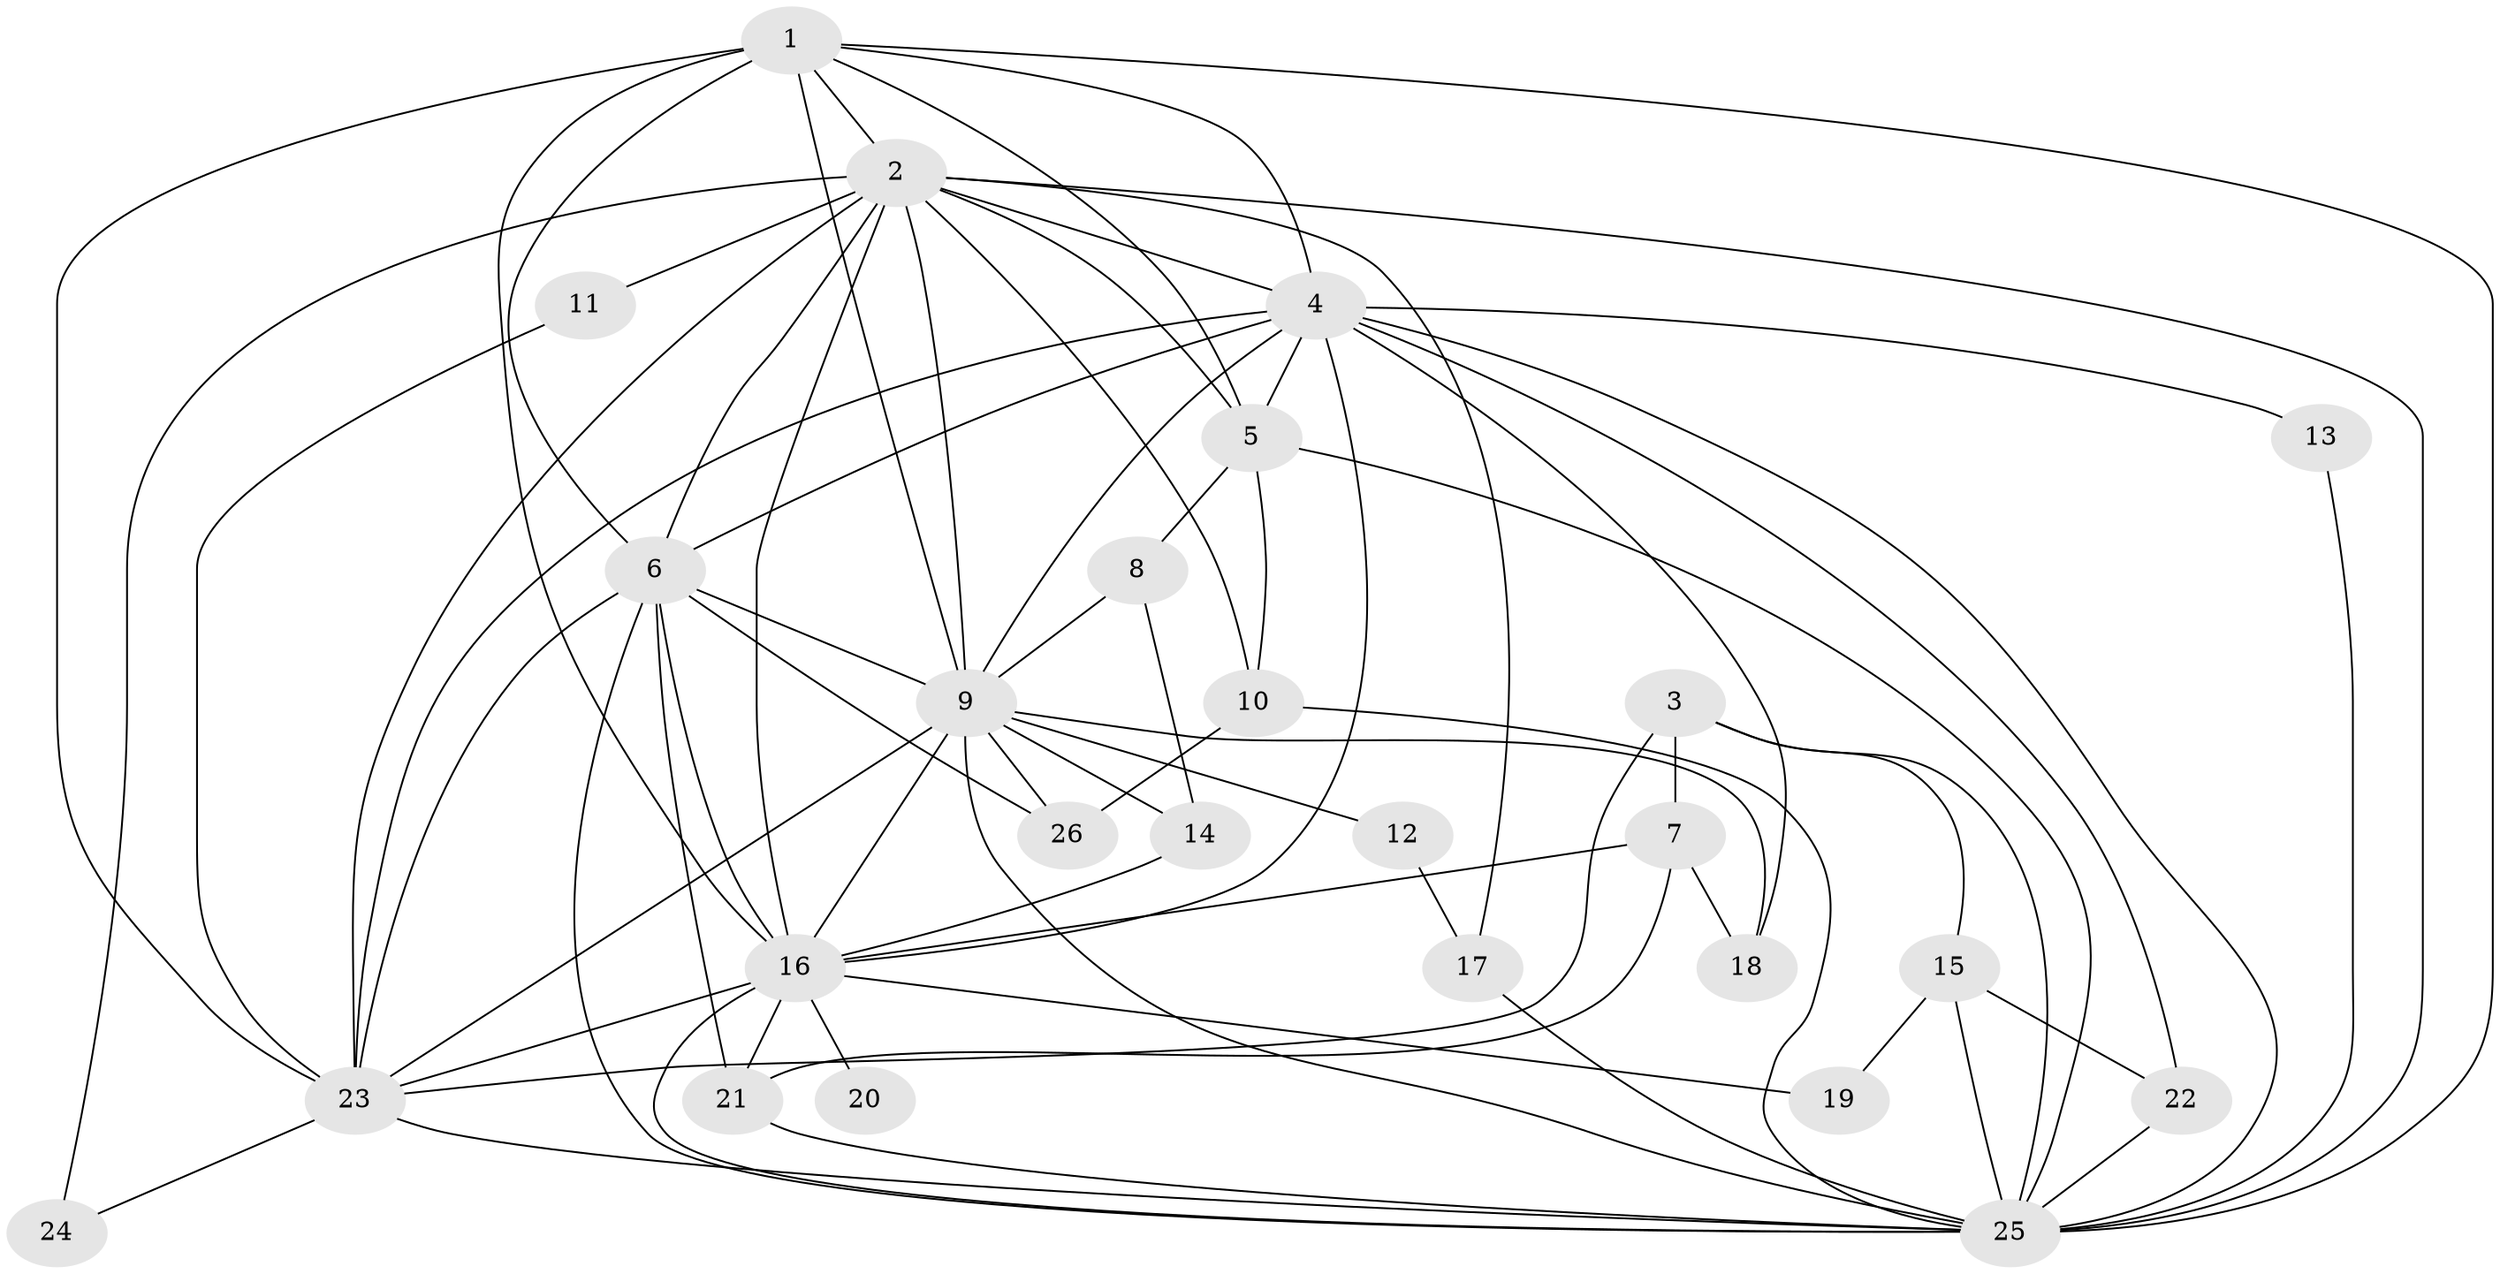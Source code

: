 // original degree distribution, {14: 0.038461538461538464, 18: 0.038461538461538464, 13: 0.038461538461538464, 10: 0.038461538461538464, 15: 0.019230769230769232, 23: 0.019230769230769232, 4: 0.1346153846153846, 6: 0.019230769230769232, 2: 0.5384615384615384, 3: 0.09615384615384616, 5: 0.019230769230769232}
// Generated by graph-tools (version 1.1) at 2025/01/03/09/25 03:01:29]
// undirected, 26 vertices, 72 edges
graph export_dot {
graph [start="1"]
  node [color=gray90,style=filled];
  1;
  2;
  3;
  4;
  5;
  6;
  7;
  8;
  9;
  10;
  11;
  12;
  13;
  14;
  15;
  16;
  17;
  18;
  19;
  20;
  21;
  22;
  23;
  24;
  25;
  26;
  1 -- 2 [weight=4.0];
  1 -- 4 [weight=2.0];
  1 -- 5 [weight=1.0];
  1 -- 6 [weight=2.0];
  1 -- 9 [weight=2.0];
  1 -- 16 [weight=3.0];
  1 -- 23 [weight=2.0];
  1 -- 25 [weight=2.0];
  2 -- 4 [weight=2.0];
  2 -- 5 [weight=1.0];
  2 -- 6 [weight=2.0];
  2 -- 9 [weight=2.0];
  2 -- 10 [weight=1.0];
  2 -- 11 [weight=1.0];
  2 -- 16 [weight=2.0];
  2 -- 17 [weight=2.0];
  2 -- 23 [weight=2.0];
  2 -- 24 [weight=2.0];
  2 -- 25 [weight=4.0];
  3 -- 7 [weight=1.0];
  3 -- 15 [weight=1.0];
  3 -- 23 [weight=1.0];
  3 -- 25 [weight=1.0];
  4 -- 5 [weight=1.0];
  4 -- 6 [weight=2.0];
  4 -- 9 [weight=1.0];
  4 -- 13 [weight=2.0];
  4 -- 16 [weight=1.0];
  4 -- 18 [weight=1.0];
  4 -- 22 [weight=1.0];
  4 -- 23 [weight=1.0];
  4 -- 25 [weight=1.0];
  5 -- 8 [weight=1.0];
  5 -- 10 [weight=1.0];
  5 -- 25 [weight=1.0];
  6 -- 9 [weight=1.0];
  6 -- 16 [weight=1.0];
  6 -- 21 [weight=1.0];
  6 -- 23 [weight=1.0];
  6 -- 25 [weight=2.0];
  6 -- 26 [weight=1.0];
  7 -- 16 [weight=1.0];
  7 -- 18 [weight=1.0];
  7 -- 21 [weight=1.0];
  8 -- 9 [weight=2.0];
  8 -- 14 [weight=1.0];
  9 -- 12 [weight=1.0];
  9 -- 14 [weight=1.0];
  9 -- 16 [weight=2.0];
  9 -- 18 [weight=1.0];
  9 -- 23 [weight=2.0];
  9 -- 25 [weight=2.0];
  9 -- 26 [weight=1.0];
  10 -- 25 [weight=1.0];
  10 -- 26 [weight=1.0];
  11 -- 23 [weight=1.0];
  12 -- 17 [weight=1.0];
  13 -- 25 [weight=1.0];
  14 -- 16 [weight=1.0];
  15 -- 19 [weight=1.0];
  15 -- 22 [weight=1.0];
  15 -- 25 [weight=2.0];
  16 -- 19 [weight=1.0];
  16 -- 20 [weight=1.0];
  16 -- 21 [weight=1.0];
  16 -- 23 [weight=2.0];
  16 -- 25 [weight=1.0];
  17 -- 25 [weight=1.0];
  21 -- 25 [weight=1.0];
  22 -- 25 [weight=2.0];
  23 -- 24 [weight=1.0];
  23 -- 25 [weight=1.0];
}
